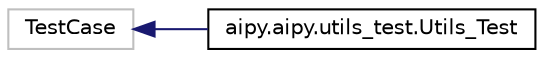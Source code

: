 digraph "Graphical Class Hierarchy"
{
 // LATEX_PDF_SIZE
  edge [fontname="Helvetica",fontsize="10",labelfontname="Helvetica",labelfontsize="10"];
  node [fontname="Helvetica",fontsize="10",shape=record];
  rankdir="LR";
  Node1 [label="TestCase",height=0.2,width=0.4,color="grey75", fillcolor="white", style="filled",tooltip=" "];
  Node1 -> Node0 [dir="back",color="midnightblue",fontsize="10",style="solid",fontname="Helvetica"];
  Node0 [label="aipy.aipy.utils_test.Utils_Test",height=0.2,width=0.4,color="black", fillcolor="white", style="filled",URL="$classaipy_1_1aipy_1_1utils__test_1_1Utils__Test.html",tooltip=" "];
}
